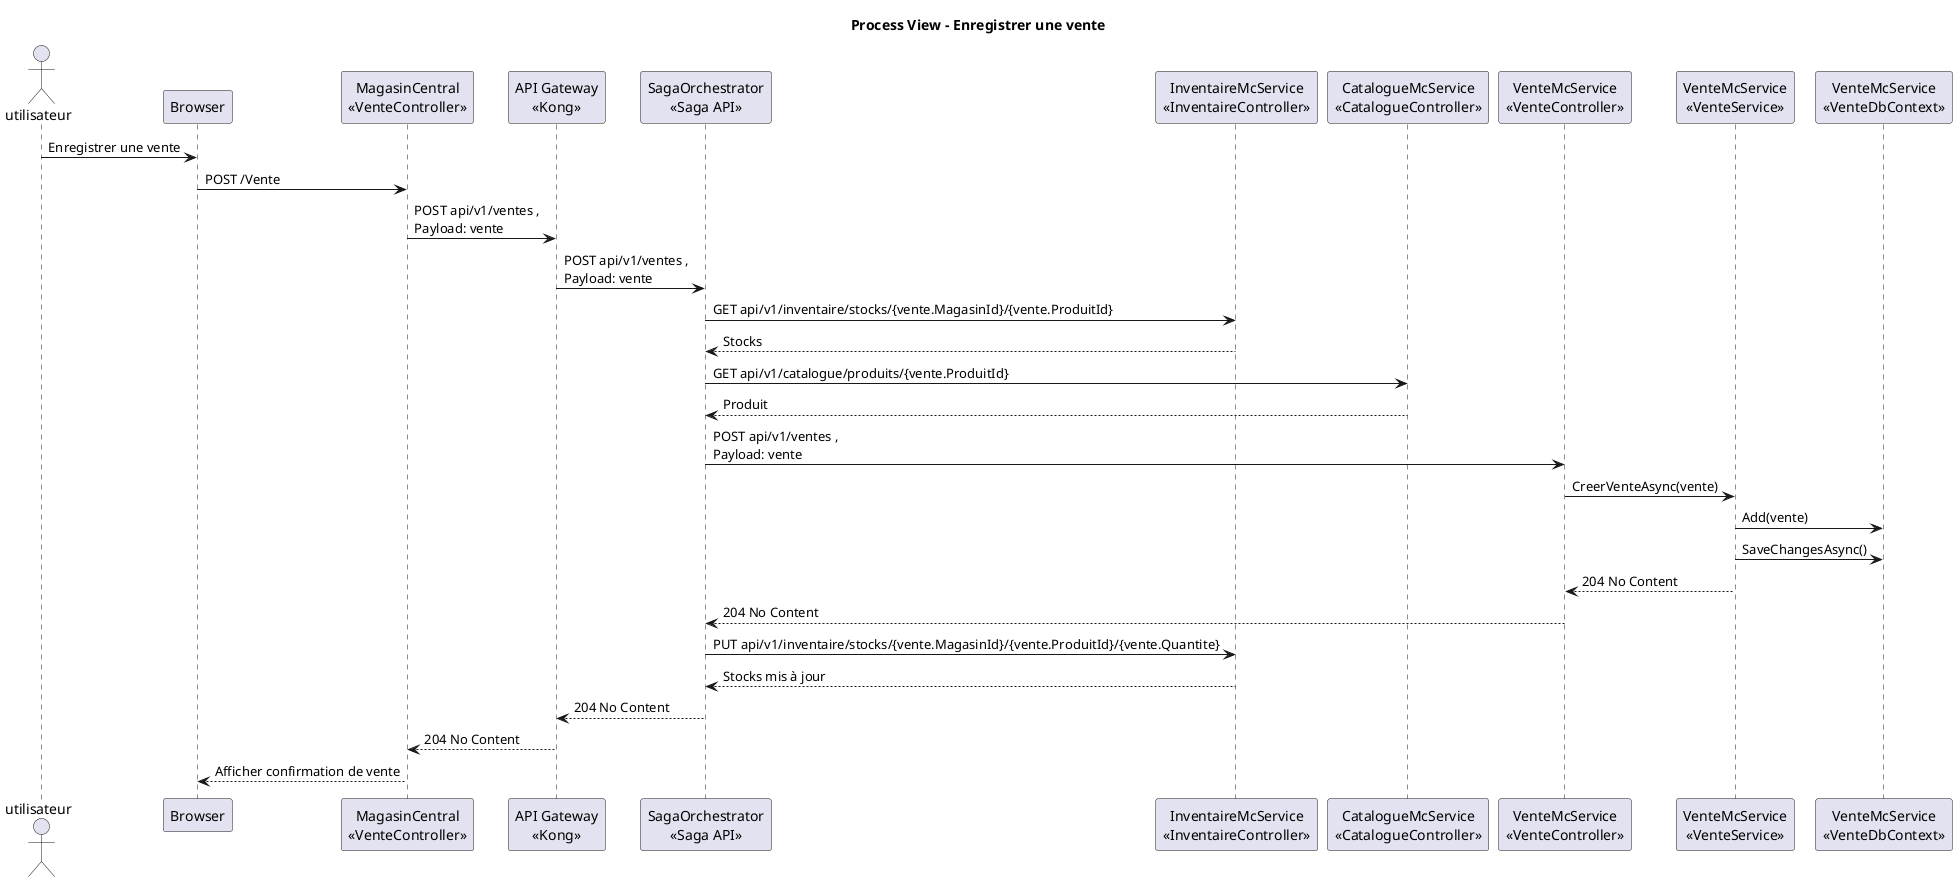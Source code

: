 @startuml "Process View - Enregistrer une vente"
title Process View - Enregistrer une vente
actor "utilisateur" as utilisateur

participant "Browser" as browser
participant "MagasinCentral\n<<VenteController>>" as venteControllerClient
participant "API Gateway\n<<Kong>>" as apiGateway
participant "SagaOrchestrator\n<<Saga API>>" as sagaOrchestrator
participant "InventaireMcService\n<<InventaireController>>" as inventaireController
participant "CatalogueMcService\n<<CatalogueController>>" as catalogueController
participant "VenteMcService\n<<VenteController>>" as venteController
participant "VenteMcService\n<<VenteService>>" as venteService
participant "VenteMcService\n<<VenteDbContext>>" as venteDbContext

utilisateur -> browser : Enregistrer une vente
browser -> venteControllerClient : POST /Vente
venteControllerClient -> apiGateway : POST api/v1/ventes ,\nPayload: vente
apiGateway -> sagaOrchestrator : POST api/v1/ventes ,\nPayload: vente
sagaOrchestrator -> inventaireController : GET api/v1/inventaire/stocks/{vente.MagasinId}/{vente.ProduitId}
inventaireController --> sagaOrchestrator : Stocks
sagaOrchestrator -> catalogueController : GET api/v1/catalogue/produits/{vente.ProduitId}
catalogueController --> sagaOrchestrator : Produit
sagaOrchestrator -> venteController : POST api/v1/ventes ,\nPayload: vente
venteController -> venteService : CreerVenteAsync(vente)
venteService -> venteDbContext : Add(vente)
venteService -> venteDbContext : SaveChangesAsync()

venteService --> venteController : 204 No Content
venteController --> sagaOrchestrator : 204 No Content

sagaOrchestrator -> inventaireController : PUT api/v1/inventaire/stocks/{vente.MagasinId}/{vente.ProduitId}/{vente.Quantite}
inventaireController --> sagaOrchestrator : Stocks mis à jour

sagaOrchestrator --> apiGateway : 204 No Content
apiGateway --> venteControllerClient : 204 No Content
venteControllerClient --> browser : Afficher confirmation de vente
@enduml
